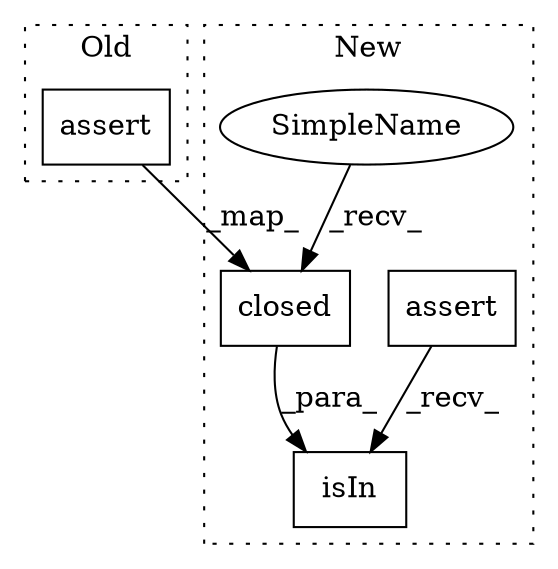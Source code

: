 digraph G {
subgraph cluster0 {
1 [label="assert" a="32" s="2614,2673" l="25,1" shape="box"];
label = "Old";
style="dotted";
}
subgraph cluster1 {
2 [label="closed" a="32" s="5853,5887" l="7,1" shape="box"];
3 [label="isIn" a="32" s="5842,5888" l="5,1" shape="box"];
4 [label="assert" a="32" s="5798,5840" l="11,1" shape="box"];
5 [label="SimpleName" a="42" s="5847" l="5" shape="ellipse"];
label = "New";
style="dotted";
}
1 -> 2 [label="_map_"];
2 -> 3 [label="_para_"];
4 -> 3 [label="_recv_"];
5 -> 2 [label="_recv_"];
}